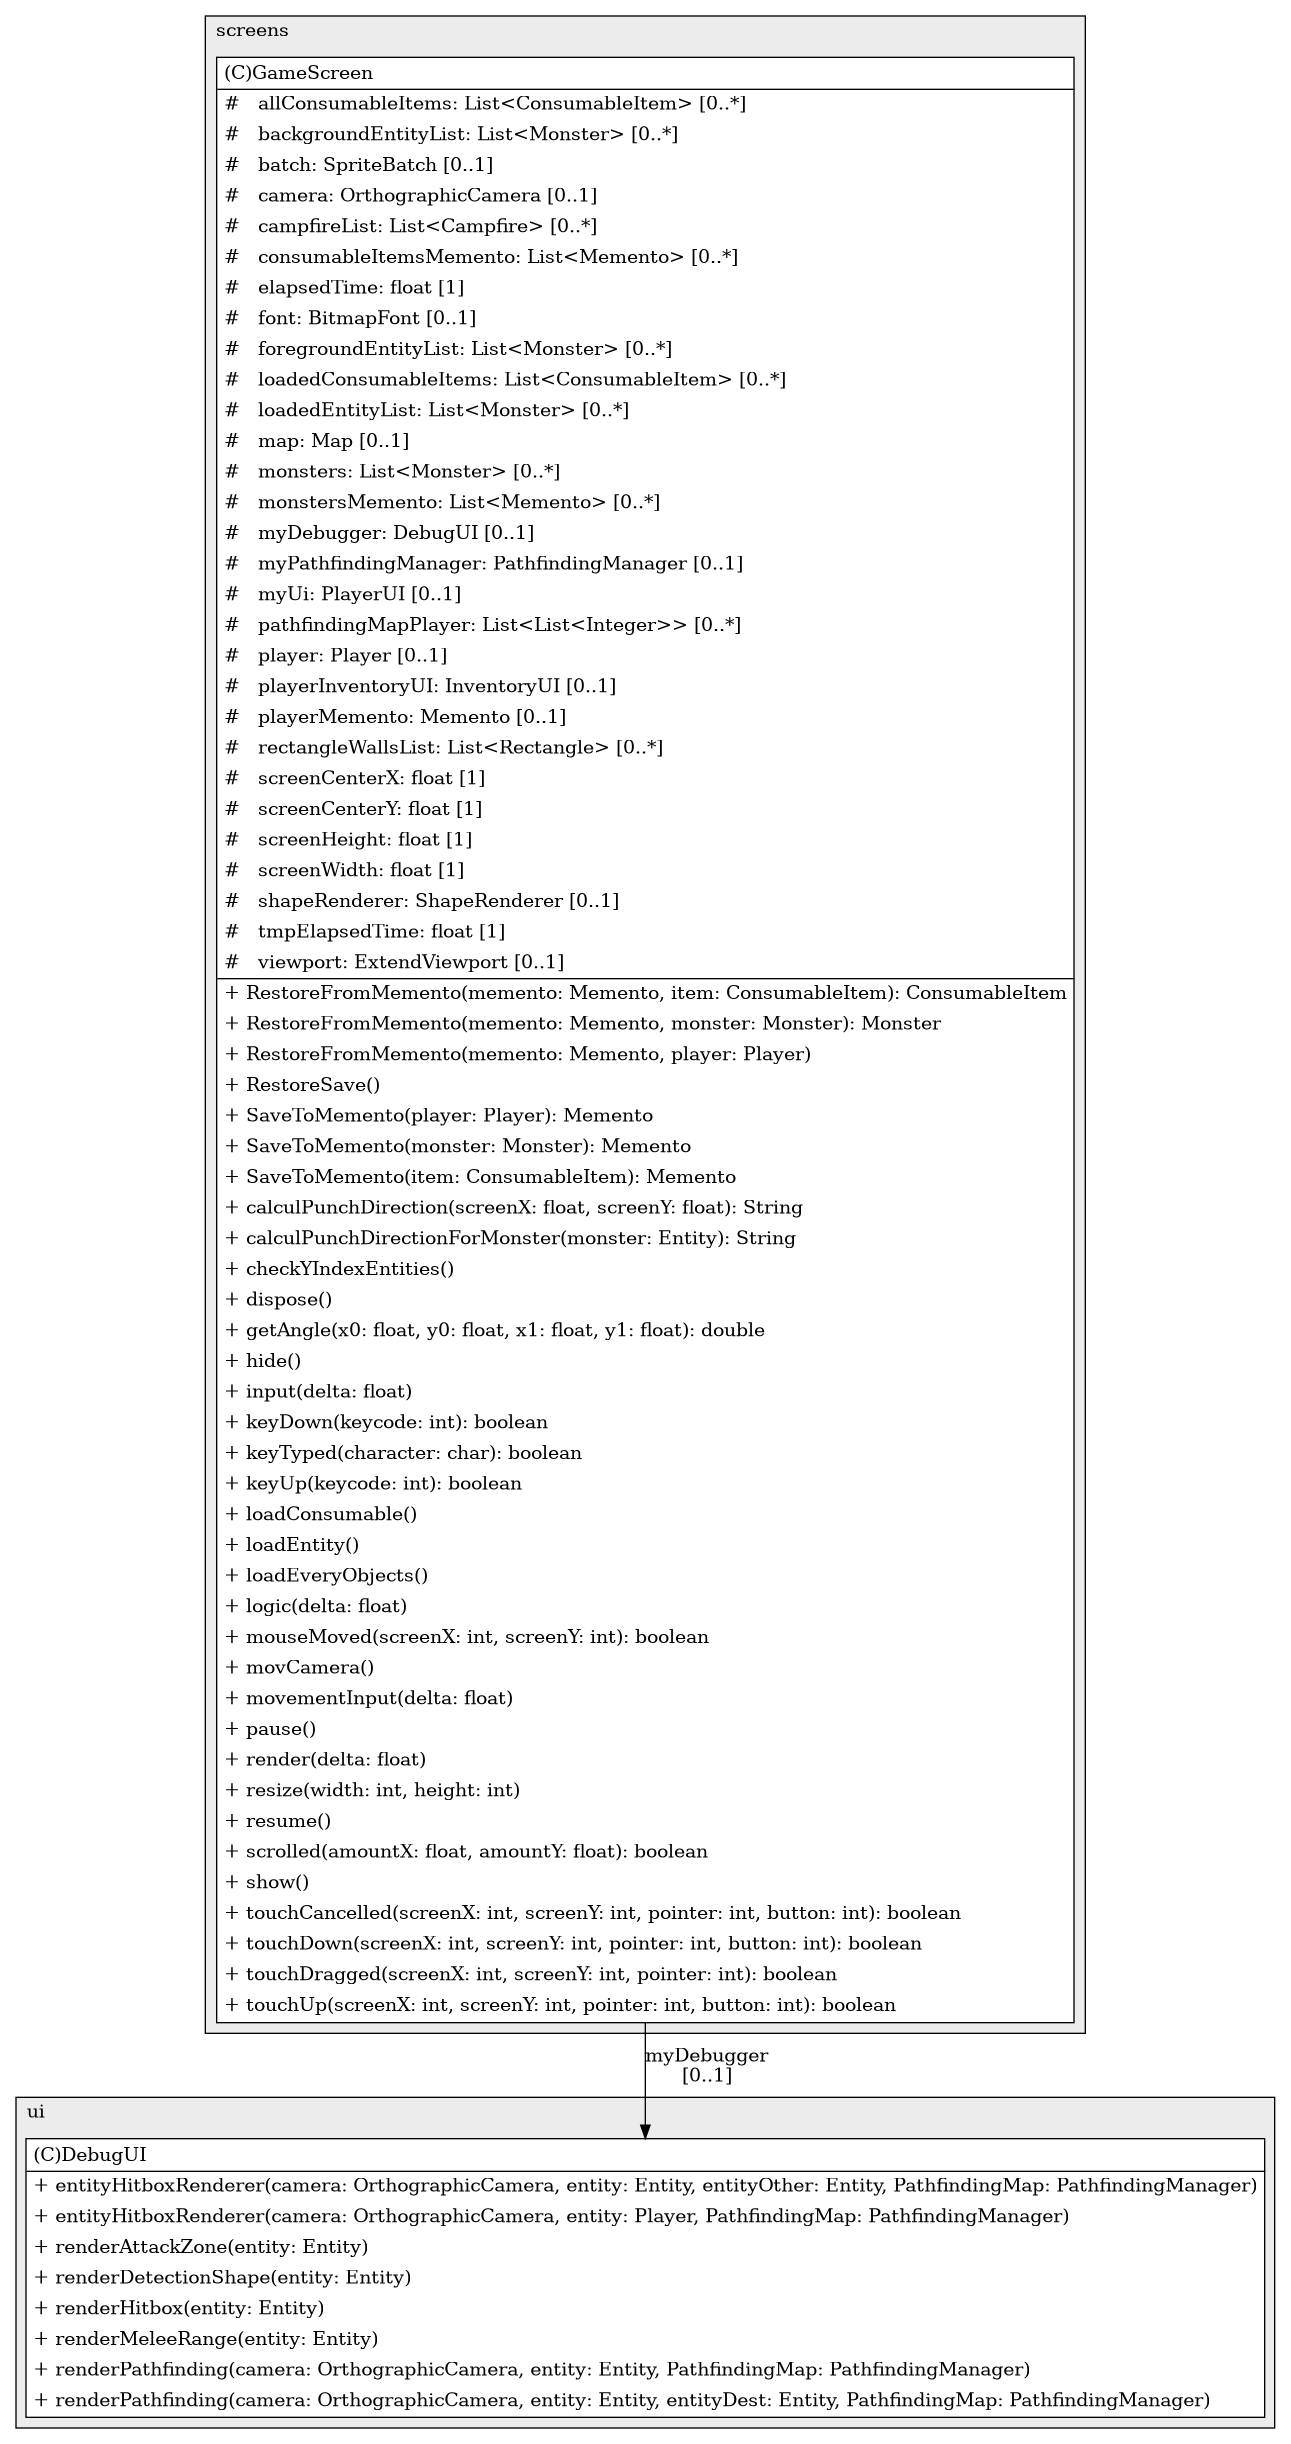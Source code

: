 @startuml

/' diagram meta data start
config=StructureConfiguration;
{
  "projectClassification": {
    "searchMode": "OpenProject", // OpenProject, AllProjects
    "includedProjects": "",
    "pathEndKeywords": "*.impl",
    "isClientPath": "",
    "isClientName": "",
    "isTestPath": "",
    "isTestName": "",
    "isMappingPath": "",
    "isMappingName": "",
    "isDataAccessPath": "",
    "isDataAccessName": "",
    "isDataStructurePath": "",
    "isDataStructureName": "",
    "isInterfaceStructuresPath": "",
    "isInterfaceStructuresName": "",
    "isEntryPointPath": "",
    "isEntryPointName": "",
    "treatFinalFieldsAsMandatory": false
  },
  "graphRestriction": {
    "classPackageExcludeFilter": "",
    "classPackageIncludeFilter": "",
    "classNameExcludeFilter": "",
    "classNameIncludeFilter": "",
    "methodNameExcludeFilter": "",
    "methodNameIncludeFilter": "",
    "removeByInheritance": "", // inheritance/annotation based filtering is done in a second step
    "removeByAnnotation": "",
    "removeByClassPackage": "", // cleanup the graph after inheritance/annotation based filtering is done
    "removeByClassName": "",
    "cutMappings": false,
    "cutEnum": true,
    "cutTests": true,
    "cutClient": true,
    "cutDataAccess": false,
    "cutInterfaceStructures": false,
    "cutDataStructures": false,
    "cutGetterAndSetter": true,
    "cutConstructors": true
  },
  "graphTraversal": {
    "forwardDepth": 6,
    "backwardDepth": 6,
    "classPackageExcludeFilter": "",
    "classPackageIncludeFilter": "",
    "classNameExcludeFilter": "",
    "classNameIncludeFilter": "",
    "methodNameExcludeFilter": "",
    "methodNameIncludeFilter": "",
    "hideMappings": false,
    "hideDataStructures": false,
    "hidePrivateMethods": true,
    "hideInterfaceCalls": true, // indirection: implementation -> interface (is hidden) -> implementation
    "onlyShowApplicationEntryPoints": false, // root node is included
    "useMethodCallsForStructureDiagram": "ForwardOnly" // ForwardOnly, BothDirections, No
  },
  "details": {
    "aggregation": "GroupByClass", // ByClass, GroupByClass, None
    "showClassGenericTypes": true,
    "showMethods": true,
    "showMethodParameterNames": true,
    "showMethodParameterTypes": true,
    "showMethodReturnType": true,
    "showPackageLevels": 2,
    "showDetailedClassStructure": true
  },
  "rootClass": "gamePackages.ui.DebugUI",
  "extensionCallbackMethod": "" // qualified.class.name#methodName - signature: public static String method(String)
}
diagram meta data end '/



digraph g {
    rankdir="TB"
    splines=polyline
    

'nodes 
subgraph cluster_1926385031 { 
   	label=screens
	labeljust=l
	fillcolor="#ececec"
	style=filled
   
   GameScreen593682840[
	label=<<TABLE BORDER="1" CELLBORDER="0" CELLPADDING="4" CELLSPACING="0">
<TR><TD ALIGN="LEFT" >(C)GameScreen</TD></TR>
<HR/>
<TR><TD ALIGN="LEFT" >#   allConsumableItems: List&lt;ConsumableItem&gt; [0..*]</TD></TR>
<TR><TD ALIGN="LEFT" >#   backgroundEntityList: List&lt;Monster&gt; [0..*]</TD></TR>
<TR><TD ALIGN="LEFT" >#   batch: SpriteBatch [0..1]</TD></TR>
<TR><TD ALIGN="LEFT" >#   camera: OrthographicCamera [0..1]</TD></TR>
<TR><TD ALIGN="LEFT" >#   campfireList: List&lt;Campfire&gt; [0..*]</TD></TR>
<TR><TD ALIGN="LEFT" >#   consumableItemsMemento: List&lt;Memento&gt; [0..*]</TD></TR>
<TR><TD ALIGN="LEFT" >#   elapsedTime: float [1]</TD></TR>
<TR><TD ALIGN="LEFT" >#   font: BitmapFont [0..1]</TD></TR>
<TR><TD ALIGN="LEFT" >#   foregroundEntityList: List&lt;Monster&gt; [0..*]</TD></TR>
<TR><TD ALIGN="LEFT" >#   loadedConsumableItems: List&lt;ConsumableItem&gt; [0..*]</TD></TR>
<TR><TD ALIGN="LEFT" >#   loadedEntityList: List&lt;Monster&gt; [0..*]</TD></TR>
<TR><TD ALIGN="LEFT" >#   map: Map [0..1]</TD></TR>
<TR><TD ALIGN="LEFT" >#   monsters: List&lt;Monster&gt; [0..*]</TD></TR>
<TR><TD ALIGN="LEFT" >#   monstersMemento: List&lt;Memento&gt; [0..*]</TD></TR>
<TR><TD ALIGN="LEFT" >#   myDebugger: DebugUI [0..1]</TD></TR>
<TR><TD ALIGN="LEFT" >#   myPathfindingManager: PathfindingManager [0..1]</TD></TR>
<TR><TD ALIGN="LEFT" >#   myUi: PlayerUI [0..1]</TD></TR>
<TR><TD ALIGN="LEFT" >#   pathfindingMapPlayer: List&lt;List&lt;Integer&gt;&gt; [0..*]</TD></TR>
<TR><TD ALIGN="LEFT" >#   player: Player [0..1]</TD></TR>
<TR><TD ALIGN="LEFT" >#   playerInventoryUI: InventoryUI [0..1]</TD></TR>
<TR><TD ALIGN="LEFT" >#   playerMemento: Memento [0..1]</TD></TR>
<TR><TD ALIGN="LEFT" >#   rectangleWallsList: List&lt;Rectangle&gt; [0..*]</TD></TR>
<TR><TD ALIGN="LEFT" >#   screenCenterX: float [1]</TD></TR>
<TR><TD ALIGN="LEFT" >#   screenCenterY: float [1]</TD></TR>
<TR><TD ALIGN="LEFT" >#   screenHeight: float [1]</TD></TR>
<TR><TD ALIGN="LEFT" >#   screenWidth: float [1]</TD></TR>
<TR><TD ALIGN="LEFT" >#   shapeRenderer: ShapeRenderer [0..1]</TD></TR>
<TR><TD ALIGN="LEFT" >#   tmpElapsedTime: float [1]</TD></TR>
<TR><TD ALIGN="LEFT" >#   viewport: ExtendViewport [0..1]</TD></TR>
<HR/>
<TR><TD ALIGN="LEFT" >+ RestoreFromMemento(memento: Memento, item: ConsumableItem): ConsumableItem</TD></TR>
<TR><TD ALIGN="LEFT" >+ RestoreFromMemento(memento: Memento, monster: Monster): Monster</TD></TR>
<TR><TD ALIGN="LEFT" >+ RestoreFromMemento(memento: Memento, player: Player)</TD></TR>
<TR><TD ALIGN="LEFT" >+ RestoreSave()</TD></TR>
<TR><TD ALIGN="LEFT" >+ SaveToMemento(player: Player): Memento</TD></TR>
<TR><TD ALIGN="LEFT" >+ SaveToMemento(monster: Monster): Memento</TD></TR>
<TR><TD ALIGN="LEFT" >+ SaveToMemento(item: ConsumableItem): Memento</TD></TR>
<TR><TD ALIGN="LEFT" >+ calculPunchDirection(screenX: float, screenY: float): String</TD></TR>
<TR><TD ALIGN="LEFT" >+ calculPunchDirectionForMonster(monster: Entity): String</TD></TR>
<TR><TD ALIGN="LEFT" >+ checkYIndexEntities()</TD></TR>
<TR><TD ALIGN="LEFT" >+ dispose()</TD></TR>
<TR><TD ALIGN="LEFT" >+ getAngle(x0: float, y0: float, x1: float, y1: float): double</TD></TR>
<TR><TD ALIGN="LEFT" >+ hide()</TD></TR>
<TR><TD ALIGN="LEFT" >+ input(delta: float)</TD></TR>
<TR><TD ALIGN="LEFT" >+ keyDown(keycode: int): boolean</TD></TR>
<TR><TD ALIGN="LEFT" >+ keyTyped(character: char): boolean</TD></TR>
<TR><TD ALIGN="LEFT" >+ keyUp(keycode: int): boolean</TD></TR>
<TR><TD ALIGN="LEFT" >+ loadConsumable()</TD></TR>
<TR><TD ALIGN="LEFT" >+ loadEntity()</TD></TR>
<TR><TD ALIGN="LEFT" >+ loadEveryObjects()</TD></TR>
<TR><TD ALIGN="LEFT" >+ logic(delta: float)</TD></TR>
<TR><TD ALIGN="LEFT" >+ mouseMoved(screenX: int, screenY: int): boolean</TD></TR>
<TR><TD ALIGN="LEFT" >+ movCamera()</TD></TR>
<TR><TD ALIGN="LEFT" >+ movementInput(delta: float)</TD></TR>
<TR><TD ALIGN="LEFT" >+ pause()</TD></TR>
<TR><TD ALIGN="LEFT" >+ render(delta: float)</TD></TR>
<TR><TD ALIGN="LEFT" >+ resize(width: int, height: int)</TD></TR>
<TR><TD ALIGN="LEFT" >+ resume()</TD></TR>
<TR><TD ALIGN="LEFT" >+ scrolled(amountX: float, amountY: float): boolean</TD></TR>
<TR><TD ALIGN="LEFT" >+ show()</TD></TR>
<TR><TD ALIGN="LEFT" >+ touchCancelled(screenX: int, screenY: int, pointer: int, button: int): boolean</TD></TR>
<TR><TD ALIGN="LEFT" >+ touchDown(screenX: int, screenY: int, pointer: int, button: int): boolean</TD></TR>
<TR><TD ALIGN="LEFT" >+ touchDragged(screenX: int, screenY: int, pointer: int): boolean</TD></TR>
<TR><TD ALIGN="LEFT" >+ touchUp(screenX: int, screenY: int, pointer: int, button: int): boolean</TD></TR>
</TABLE>>
	style=filled
	margin=0
	shape=plaintext
	fillcolor="#FFFFFF"
];
} 

subgraph cluster_3732 { 
   	label=ui
	labeljust=l
	fillcolor="#ececec"
	style=filled
   
   DebugUI321555485[
	label=<<TABLE BORDER="1" CELLBORDER="0" CELLPADDING="4" CELLSPACING="0">
<TR><TD ALIGN="LEFT" >(C)DebugUI</TD></TR>
<HR/>
<TR><TD ALIGN="LEFT" >+ entityHitboxRenderer(camera: OrthographicCamera, entity: Entity, entityOther: Entity, PathfindingMap: PathfindingManager)</TD></TR>
<TR><TD ALIGN="LEFT" >+ entityHitboxRenderer(camera: OrthographicCamera, entity: Player, PathfindingMap: PathfindingManager)</TD></TR>
<TR><TD ALIGN="LEFT" >+ renderAttackZone(entity: Entity)</TD></TR>
<TR><TD ALIGN="LEFT" >+ renderDetectionShape(entity: Entity)</TD></TR>
<TR><TD ALIGN="LEFT" >+ renderHitbox(entity: Entity)</TD></TR>
<TR><TD ALIGN="LEFT" >+ renderMeleeRange(entity: Entity)</TD></TR>
<TR><TD ALIGN="LEFT" >+ renderPathfinding(camera: OrthographicCamera, entity: Entity, PathfindingMap: PathfindingManager)</TD></TR>
<TR><TD ALIGN="LEFT" >+ renderPathfinding(camera: OrthographicCamera, entity: Entity, entityDest: Entity, PathfindingMap: PathfindingManager)</TD></TR>
</TABLE>>
	style=filled
	margin=0
	shape=plaintext
	fillcolor="#FFFFFF"
];
} 

'edges    
GameScreen593682840 -> DebugUI321555485[label="myDebugger
[0..1]"];
    
}
@enduml